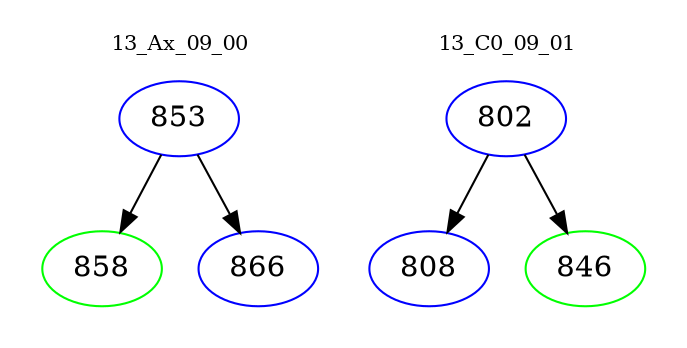 digraph{
subgraph cluster_0 {
color = white
label = "13_Ax_09_00";
fontsize=10;
T0_853 [label="853", color="blue"]
T0_853 -> T0_858 [color="black"]
T0_858 [label="858", color="green"]
T0_853 -> T0_866 [color="black"]
T0_866 [label="866", color="blue"]
}
subgraph cluster_1 {
color = white
label = "13_C0_09_01";
fontsize=10;
T1_802 [label="802", color="blue"]
T1_802 -> T1_808 [color="black"]
T1_808 [label="808", color="blue"]
T1_802 -> T1_846 [color="black"]
T1_846 [label="846", color="green"]
}
}
